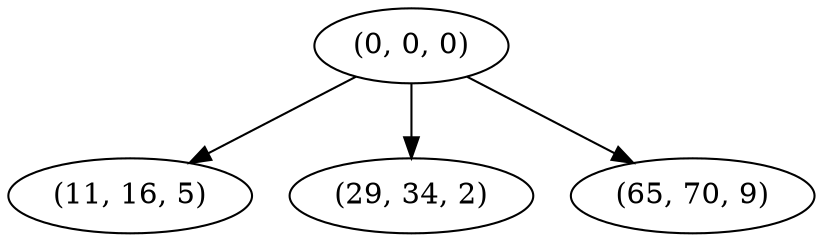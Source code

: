 digraph tree {
    "(0, 0, 0)";
    "(11, 16, 5)";
    "(29, 34, 2)";
    "(65, 70, 9)";
    "(0, 0, 0)" -> "(11, 16, 5)";
    "(0, 0, 0)" -> "(29, 34, 2)";
    "(0, 0, 0)" -> "(65, 70, 9)";
}
